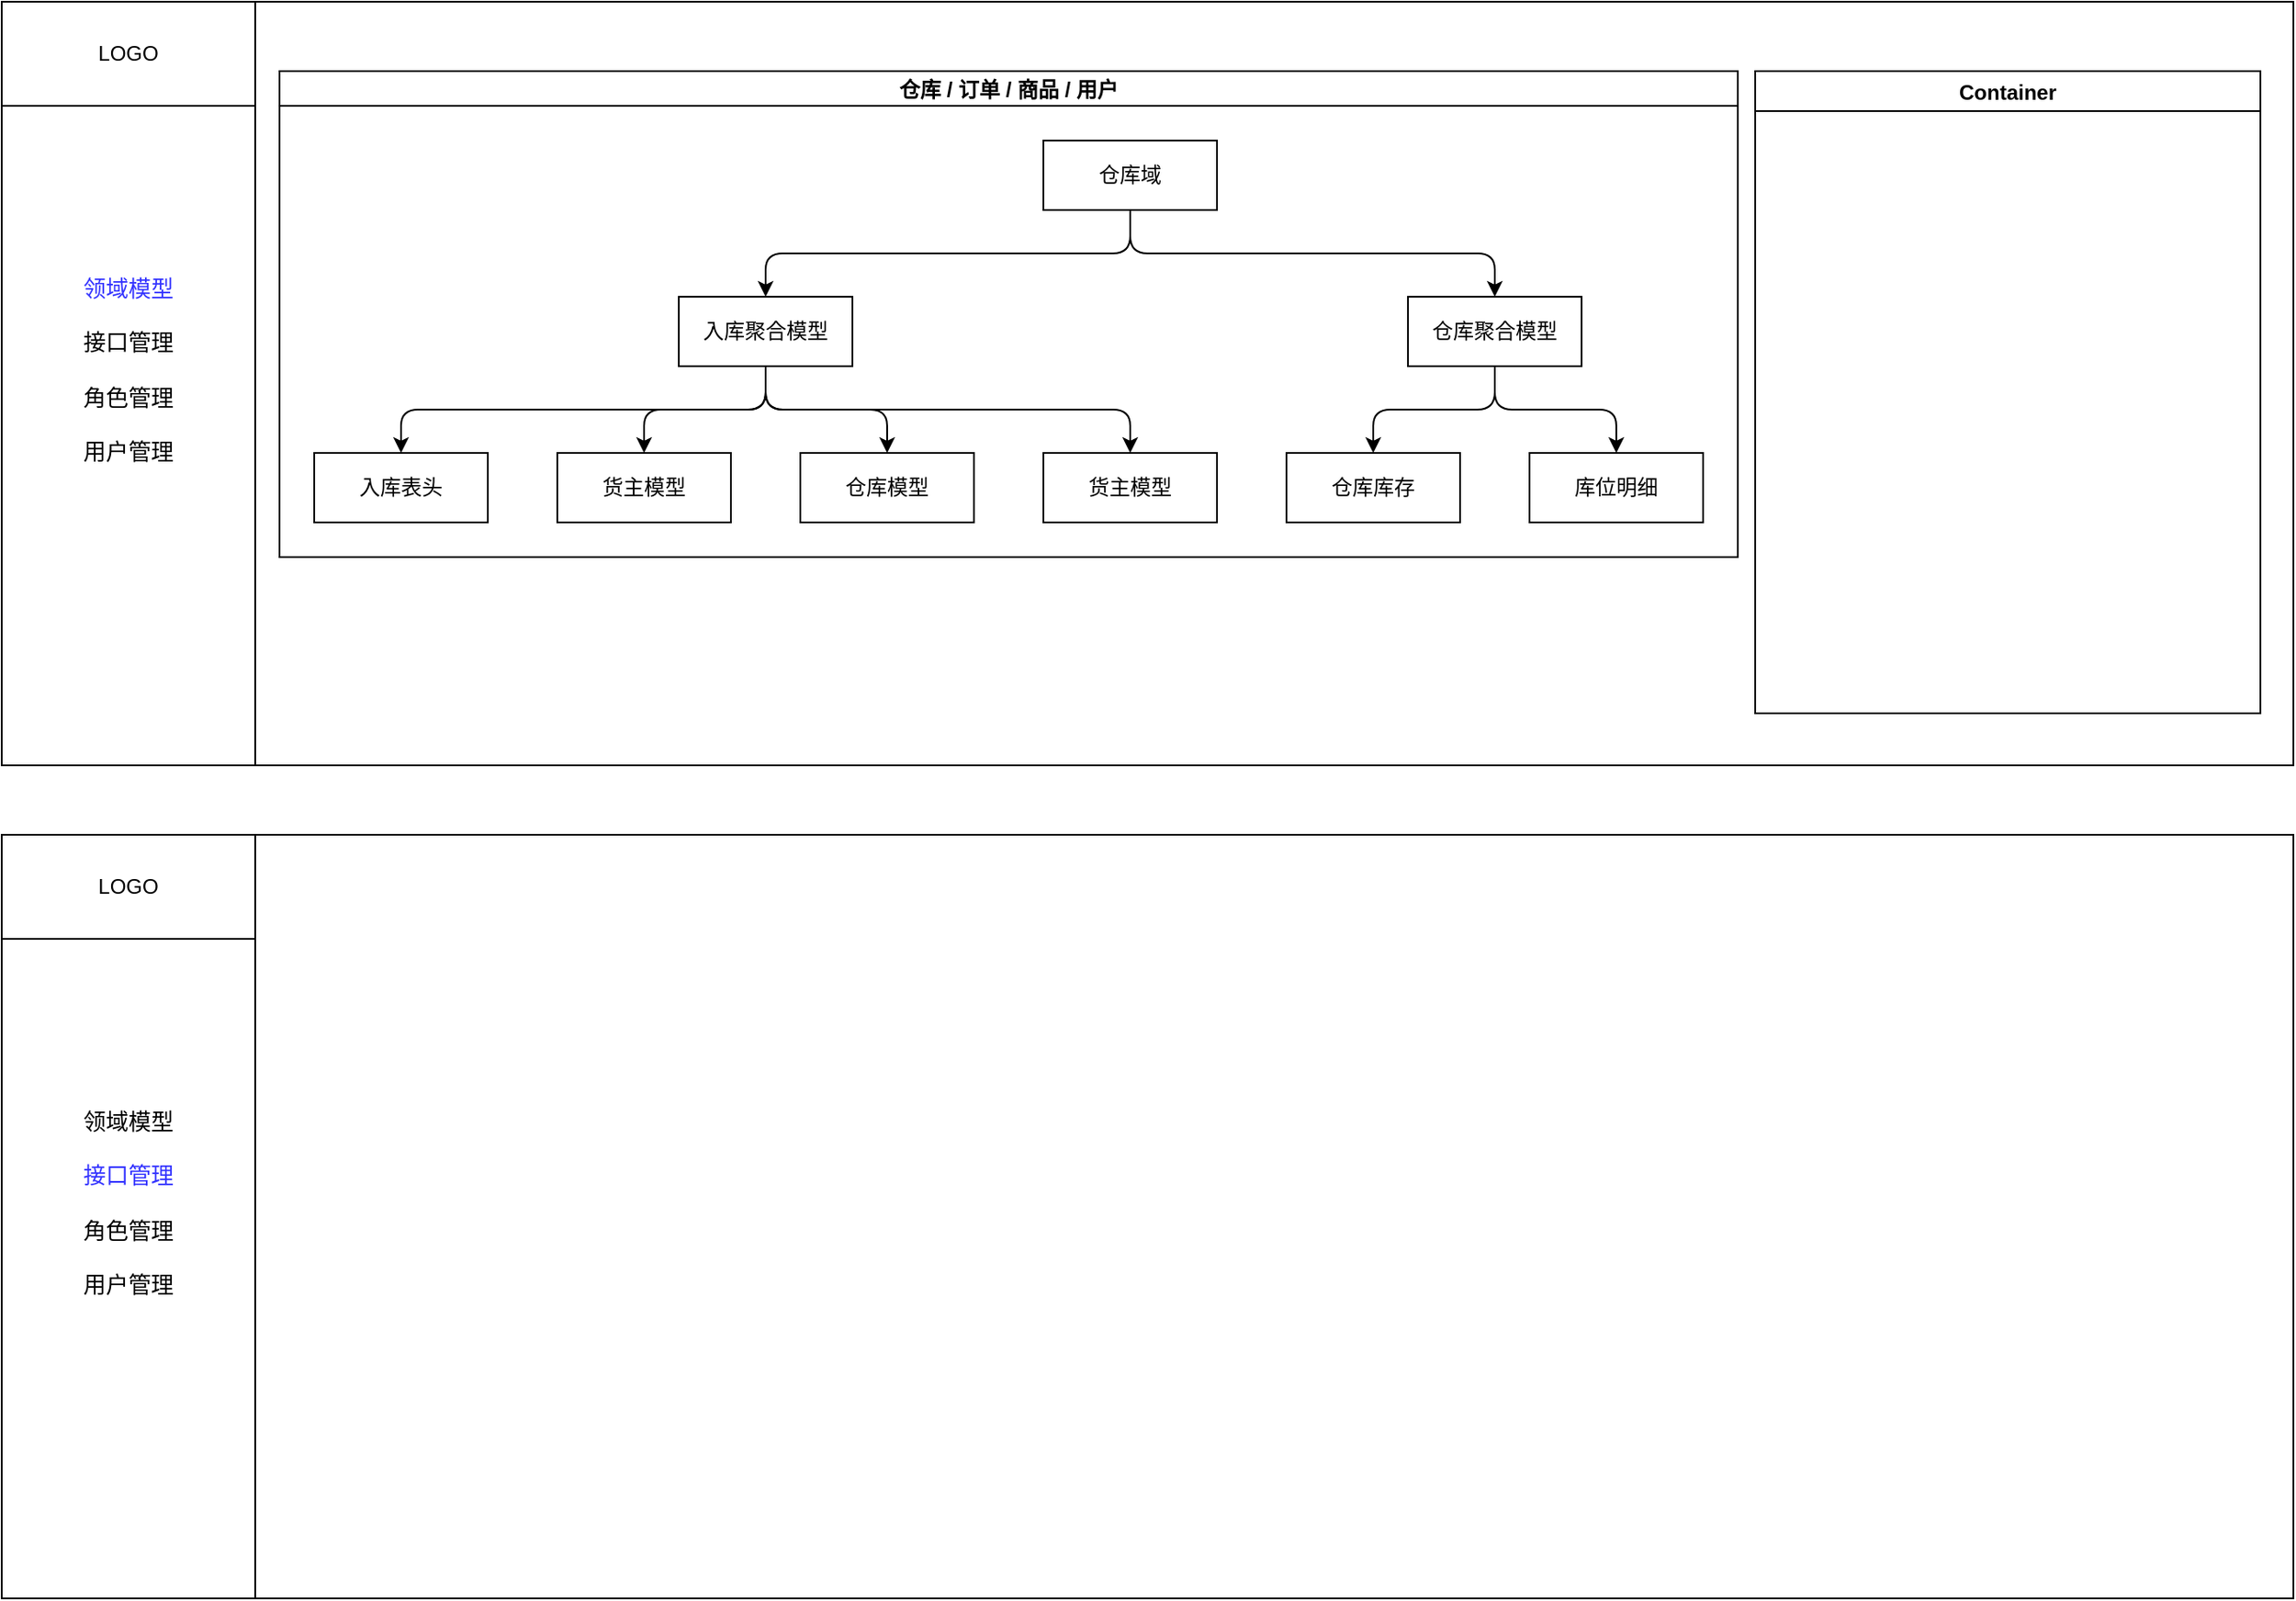 <mxfile version="23.1.5" type="github">
  <diagram name="第 1 页" id="id2NgSiAHU65vHq9hr1i">
    <mxGraphModel dx="954" dy="581" grid="1" gridSize="10" guides="1" tooltips="1" connect="1" arrows="1" fold="1" page="1" pageScale="1" pageWidth="827" pageHeight="1169" math="0" shadow="0">
      <root>
        <mxCell id="0" />
        <mxCell id="1" parent="0" />
        <mxCell id="y9sA7hNgCmnhZNfGoA-k-1" value="" style="rounded=0;whiteSpace=wrap;html=1;" vertex="1" parent="1">
          <mxGeometry x="40" y="80" width="1320" height="440" as="geometry" />
        </mxCell>
        <mxCell id="y9sA7hNgCmnhZNfGoA-k-2" value="&lt;font style=&quot;font-size: 13px;&quot;&gt;&lt;font color=&quot;#3333ff&quot;&gt;领域模型&lt;/font&gt;&lt;br&gt;&lt;br&gt;接口管理&lt;br&gt;&lt;br&gt;角色管理&lt;br&gt;&lt;br&gt;用户管理&lt;br&gt;&lt;br&gt;&lt;/font&gt;" style="rounded=0;whiteSpace=wrap;html=1;" vertex="1" parent="1">
          <mxGeometry x="40" y="80" width="146" height="440" as="geometry" />
        </mxCell>
        <mxCell id="y9sA7hNgCmnhZNfGoA-k-3" value="LOGO" style="rounded=0;whiteSpace=wrap;html=1;" vertex="1" parent="1">
          <mxGeometry x="40" y="80" width="146" height="60" as="geometry" />
        </mxCell>
        <mxCell id="y9sA7hNgCmnhZNfGoA-k-4" value="" style="rounded=0;whiteSpace=wrap;html=1;" vertex="1" parent="1">
          <mxGeometry x="40" y="560" width="1320" height="440" as="geometry" />
        </mxCell>
        <mxCell id="y9sA7hNgCmnhZNfGoA-k-5" value="&lt;font style=&quot;font-size: 13px;&quot;&gt;领域模型&lt;br&gt;&lt;br&gt;&lt;font color=&quot;#3333ff&quot;&gt;接口管理&lt;/font&gt;&lt;br&gt;&lt;br&gt;角色管理&lt;br&gt;&lt;br&gt;用户管理&lt;br&gt;&lt;br&gt;&lt;/font&gt;" style="rounded=0;whiteSpace=wrap;html=1;" vertex="1" parent="1">
          <mxGeometry x="40" y="560" width="146" height="440" as="geometry" />
        </mxCell>
        <mxCell id="y9sA7hNgCmnhZNfGoA-k-6" value="LOGO" style="rounded=0;whiteSpace=wrap;html=1;" vertex="1" parent="1">
          <mxGeometry x="40" y="560" width="146" height="60" as="geometry" />
        </mxCell>
        <mxCell id="y9sA7hNgCmnhZNfGoA-k-7" value="仓库 / 订单 / 商品 / 用户" style="swimlane;startSize=20;horizontal=1;childLayout=treeLayout;horizontalTree=0;resizable=0;containerType=tree;fontSize=12;fontColor=#000000;" vertex="1" parent="1">
          <mxGeometry x="200" y="120" width="840" height="280" as="geometry" />
        </mxCell>
        <mxCell id="y9sA7hNgCmnhZNfGoA-k-8" value="仓库域" style="whiteSpace=wrap;html=1;" vertex="1" parent="y9sA7hNgCmnhZNfGoA-k-7">
          <mxGeometry x="440" y="40" width="100" height="40" as="geometry" />
        </mxCell>
        <mxCell id="y9sA7hNgCmnhZNfGoA-k-9" value="入库聚合模型" style="whiteSpace=wrap;html=1;" vertex="1" parent="y9sA7hNgCmnhZNfGoA-k-7">
          <mxGeometry x="230" y="130" width="100" height="40" as="geometry" />
        </mxCell>
        <mxCell id="y9sA7hNgCmnhZNfGoA-k-10" value="" style="edgeStyle=elbowEdgeStyle;elbow=vertical;html=1;rounded=1;curved=0;sourcePerimeterSpacing=0;targetPerimeterSpacing=0;startSize=6;endSize=6;" edge="1" parent="y9sA7hNgCmnhZNfGoA-k-7" source="y9sA7hNgCmnhZNfGoA-k-8" target="y9sA7hNgCmnhZNfGoA-k-9">
          <mxGeometry relative="1" as="geometry" />
        </mxCell>
        <mxCell id="y9sA7hNgCmnhZNfGoA-k-11" value="" style="edgeStyle=elbowEdgeStyle;elbow=vertical;html=1;rounded=1;curved=0;sourcePerimeterSpacing=0;targetPerimeterSpacing=0;startSize=6;endSize=6;" edge="1" parent="y9sA7hNgCmnhZNfGoA-k-7" source="y9sA7hNgCmnhZNfGoA-k-9" target="y9sA7hNgCmnhZNfGoA-k-12">
          <mxGeometry relative="1" as="geometry">
            <mxPoint x="-1000" y="700" as="sourcePoint" />
          </mxGeometry>
        </mxCell>
        <mxCell id="y9sA7hNgCmnhZNfGoA-k-12" value="入库表头" style="whiteSpace=wrap;html=1;" vertex="1" parent="y9sA7hNgCmnhZNfGoA-k-7">
          <mxGeometry x="20" y="220" width="100" height="40" as="geometry" />
        </mxCell>
        <mxCell id="y9sA7hNgCmnhZNfGoA-k-13" value="" style="edgeStyle=elbowEdgeStyle;elbow=vertical;html=1;rounded=1;curved=0;sourcePerimeterSpacing=0;targetPerimeterSpacing=0;startSize=6;endSize=6;" edge="1" parent="y9sA7hNgCmnhZNfGoA-k-7" source="y9sA7hNgCmnhZNfGoA-k-8" target="y9sA7hNgCmnhZNfGoA-k-14">
          <mxGeometry relative="1" as="geometry">
            <mxPoint x="-1000" y="700" as="sourcePoint" />
          </mxGeometry>
        </mxCell>
        <mxCell id="y9sA7hNgCmnhZNfGoA-k-14" value="仓库聚合模型" style="whiteSpace=wrap;html=1;" vertex="1" parent="y9sA7hNgCmnhZNfGoA-k-7">
          <mxGeometry x="650" y="130" width="100" height="40" as="geometry" />
        </mxCell>
        <mxCell id="y9sA7hNgCmnhZNfGoA-k-15" value="" style="edgeStyle=elbowEdgeStyle;elbow=vertical;html=1;rounded=1;curved=0;sourcePerimeterSpacing=0;targetPerimeterSpacing=0;startSize=6;endSize=6;" edge="1" parent="y9sA7hNgCmnhZNfGoA-k-7" source="y9sA7hNgCmnhZNfGoA-k-9" target="y9sA7hNgCmnhZNfGoA-k-16">
          <mxGeometry relative="1" as="geometry">
            <mxPoint x="-1056" y="310" as="sourcePoint" />
          </mxGeometry>
        </mxCell>
        <mxCell id="y9sA7hNgCmnhZNfGoA-k-16" value="货主模型" style="whiteSpace=wrap;html=1;" vertex="1" parent="y9sA7hNgCmnhZNfGoA-k-7">
          <mxGeometry x="160" y="220" width="100" height="40" as="geometry" />
        </mxCell>
        <mxCell id="y9sA7hNgCmnhZNfGoA-k-17" value="" style="edgeStyle=elbowEdgeStyle;elbow=vertical;html=1;rounded=1;curved=0;sourcePerimeterSpacing=0;targetPerimeterSpacing=0;startSize=6;endSize=6;" edge="1" parent="y9sA7hNgCmnhZNfGoA-k-7" source="y9sA7hNgCmnhZNfGoA-k-14" target="y9sA7hNgCmnhZNfGoA-k-18">
          <mxGeometry relative="1" as="geometry">
            <mxPoint x="-671" y="220" as="sourcePoint" />
          </mxGeometry>
        </mxCell>
        <mxCell id="y9sA7hNgCmnhZNfGoA-k-18" value="仓库库存" style="whiteSpace=wrap;html=1;" vertex="1" parent="y9sA7hNgCmnhZNfGoA-k-7">
          <mxGeometry x="580" y="220" width="100" height="40" as="geometry" />
        </mxCell>
        <mxCell id="y9sA7hNgCmnhZNfGoA-k-19" value="" style="edgeStyle=elbowEdgeStyle;elbow=vertical;html=1;rounded=1;curved=0;sourcePerimeterSpacing=0;targetPerimeterSpacing=0;startSize=6;endSize=6;" edge="1" parent="y9sA7hNgCmnhZNfGoA-k-7" source="y9sA7hNgCmnhZNfGoA-k-14" target="y9sA7hNgCmnhZNfGoA-k-20">
          <mxGeometry relative="1" as="geometry">
            <mxPoint x="-496" y="310" as="sourcePoint" />
          </mxGeometry>
        </mxCell>
        <mxCell id="y9sA7hNgCmnhZNfGoA-k-20" value="库位明细" style="whiteSpace=wrap;html=1;" vertex="1" parent="y9sA7hNgCmnhZNfGoA-k-7">
          <mxGeometry x="720" y="220" width="100" height="40" as="geometry" />
        </mxCell>
        <mxCell id="y9sA7hNgCmnhZNfGoA-k-21" value="" style="edgeStyle=elbowEdgeStyle;elbow=vertical;html=1;rounded=1;curved=0;sourcePerimeterSpacing=0;targetPerimeterSpacing=0;startSize=6;endSize=6;" edge="1" parent="y9sA7hNgCmnhZNfGoA-k-7" source="y9sA7hNgCmnhZNfGoA-k-9" target="y9sA7hNgCmnhZNfGoA-k-22">
          <mxGeometry relative="1" as="geometry">
            <mxPoint x="-185" y="290" as="sourcePoint" />
          </mxGeometry>
        </mxCell>
        <mxCell id="y9sA7hNgCmnhZNfGoA-k-22" value="仓库模型" style="whiteSpace=wrap;html=1;" vertex="1" parent="y9sA7hNgCmnhZNfGoA-k-7">
          <mxGeometry x="300" y="220" width="100" height="40" as="geometry" />
        </mxCell>
        <mxCell id="y9sA7hNgCmnhZNfGoA-k-23" value="" style="edgeStyle=elbowEdgeStyle;elbow=vertical;html=1;rounded=1;curved=0;sourcePerimeterSpacing=0;targetPerimeterSpacing=0;startSize=6;endSize=6;" edge="1" parent="y9sA7hNgCmnhZNfGoA-k-7" source="y9sA7hNgCmnhZNfGoA-k-9" target="y9sA7hNgCmnhZNfGoA-k-24">
          <mxGeometry relative="1" as="geometry">
            <mxPoint x="95" y="290" as="sourcePoint" />
          </mxGeometry>
        </mxCell>
        <mxCell id="y9sA7hNgCmnhZNfGoA-k-24" value="货主模型" style="whiteSpace=wrap;html=1;" vertex="1" parent="y9sA7hNgCmnhZNfGoA-k-7">
          <mxGeometry x="440" y="220" width="100" height="40" as="geometry" />
        </mxCell>
        <mxCell id="y9sA7hNgCmnhZNfGoA-k-25" value="Container" style="swimlane;" vertex="1" parent="1">
          <mxGeometry x="1050" y="120" width="291" height="370" as="geometry" />
        </mxCell>
      </root>
    </mxGraphModel>
  </diagram>
</mxfile>
